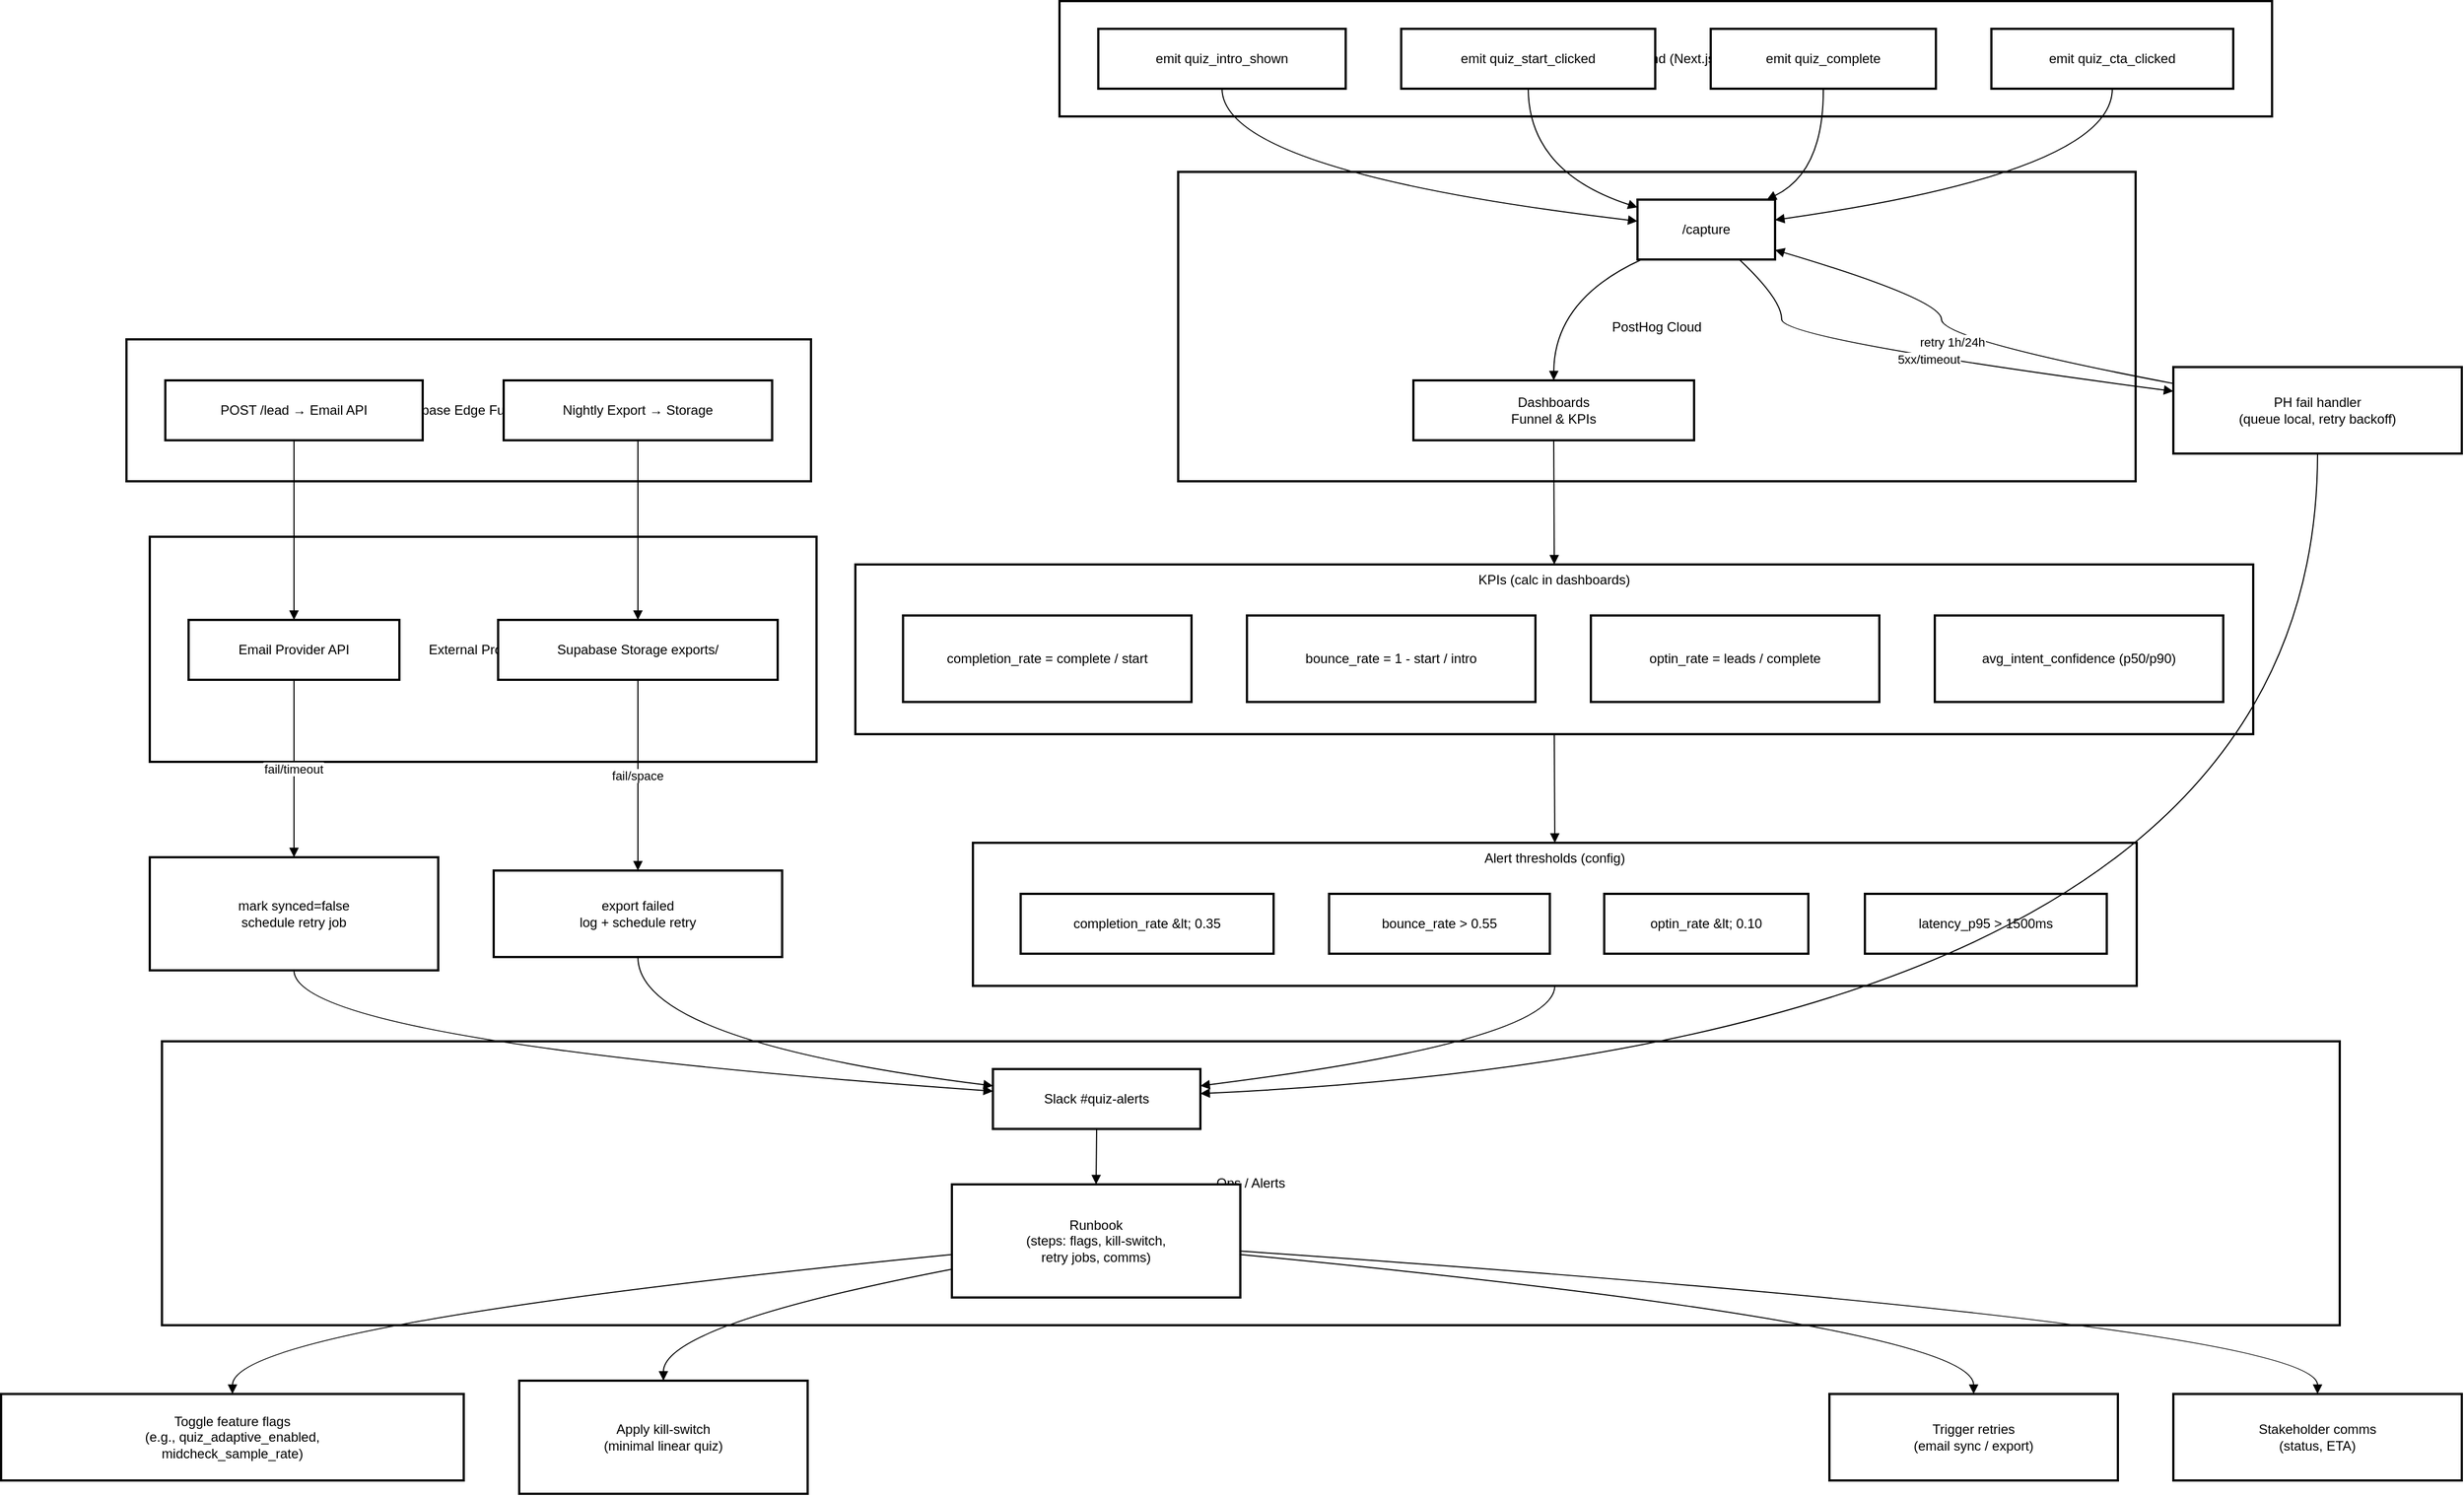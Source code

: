 <mxfile version="28.1.1">
  <diagram name="Page-1" id="XDPCsSQfRMQ0sJvshjU1">
    <mxGraphModel dx="1034" dy="666" grid="1" gridSize="10" guides="1" tooltips="1" connect="1" arrows="1" fold="1" page="1" pageScale="1" pageWidth="850" pageHeight="1100" math="0" shadow="0">
      <root>
        <mxCell id="0" />
        <mxCell id="1" parent="0" />
        <mxCell id="SZ7qn_CmCUo0jC-oK2xg-1" value="Alert thresholds (config)" style="whiteSpace=wrap;strokeWidth=2;verticalAlign=top;" vertex="1" parent="1">
          <mxGeometry x="896" y="779" width="1049" height="129" as="geometry" />
        </mxCell>
        <mxCell id="SZ7qn_CmCUo0jC-oK2xg-2" value="completion_rate &amp;lt; 0.35" style="whiteSpace=wrap;strokeWidth=2;" vertex="1" parent="SZ7qn_CmCUo0jC-oK2xg-1">
          <mxGeometry x="43" y="46" width="228" height="54" as="geometry" />
        </mxCell>
        <mxCell id="SZ7qn_CmCUo0jC-oK2xg-3" value="bounce_rate &gt; 0.55" style="whiteSpace=wrap;strokeWidth=2;" vertex="1" parent="SZ7qn_CmCUo0jC-oK2xg-1">
          <mxGeometry x="321" y="46" width="199" height="54" as="geometry" />
        </mxCell>
        <mxCell id="SZ7qn_CmCUo0jC-oK2xg-4" value="optin_rate &amp;lt; 0.10" style="whiteSpace=wrap;strokeWidth=2;" vertex="1" parent="SZ7qn_CmCUo0jC-oK2xg-1">
          <mxGeometry x="569" y="46" width="184" height="54" as="geometry" />
        </mxCell>
        <mxCell id="SZ7qn_CmCUo0jC-oK2xg-5" value="latency_p95 &gt; 1500ms" style="whiteSpace=wrap;strokeWidth=2;" vertex="1" parent="SZ7qn_CmCUo0jC-oK2xg-1">
          <mxGeometry x="804" y="46" width="218" height="54" as="geometry" />
        </mxCell>
        <mxCell id="SZ7qn_CmCUo0jC-oK2xg-6" value="KPIs (calc in dashboards)" style="whiteSpace=wrap;strokeWidth=2;verticalAlign=top;" vertex="1" parent="1">
          <mxGeometry x="790" y="528" width="1260" height="153" as="geometry" />
        </mxCell>
        <mxCell id="SZ7qn_CmCUo0jC-oK2xg-7" value="completion_rate = complete / start" style="whiteSpace=wrap;strokeWidth=2;" vertex="1" parent="SZ7qn_CmCUo0jC-oK2xg-6">
          <mxGeometry x="43" y="46" width="260" height="78" as="geometry" />
        </mxCell>
        <mxCell id="SZ7qn_CmCUo0jC-oK2xg-8" value="bounce_rate = 1 - start / intro" style="whiteSpace=wrap;strokeWidth=2;" vertex="1" parent="SZ7qn_CmCUo0jC-oK2xg-6">
          <mxGeometry x="353" y="46" width="260" height="78" as="geometry" />
        </mxCell>
        <mxCell id="SZ7qn_CmCUo0jC-oK2xg-9" value="optin_rate = leads / complete" style="whiteSpace=wrap;strokeWidth=2;" vertex="1" parent="SZ7qn_CmCUo0jC-oK2xg-6">
          <mxGeometry x="663" y="46" width="260" height="78" as="geometry" />
        </mxCell>
        <mxCell id="SZ7qn_CmCUo0jC-oK2xg-10" value="avg_intent_confidence (p50/p90)" style="whiteSpace=wrap;strokeWidth=2;" vertex="1" parent="SZ7qn_CmCUo0jC-oK2xg-6">
          <mxGeometry x="973" y="46" width="260" height="78" as="geometry" />
        </mxCell>
        <mxCell id="SZ7qn_CmCUo0jC-oK2xg-11" value="External Providers" style="whiteSpace=wrap;strokeWidth=2;" vertex="1" parent="1">
          <mxGeometry x="154" y="503" width="601" height="203" as="geometry" />
        </mxCell>
        <mxCell id="SZ7qn_CmCUo0jC-oK2xg-12" value="Supabase Edge Functions" style="whiteSpace=wrap;strokeWidth=2;" vertex="1" parent="1">
          <mxGeometry x="133" y="325" width="617" height="128" as="geometry" />
        </mxCell>
        <mxCell id="SZ7qn_CmCUo0jC-oK2xg-13" value="Ops / Alerts" style="whiteSpace=wrap;strokeWidth=2;" vertex="1" parent="1">
          <mxGeometry x="165" y="958" width="1963" height="256" as="geometry" />
        </mxCell>
        <mxCell id="SZ7qn_CmCUo0jC-oK2xg-14" value="PostHog Cloud" style="whiteSpace=wrap;strokeWidth=2;" vertex="1" parent="1">
          <mxGeometry x="1081" y="174" width="863" height="279" as="geometry" />
        </mxCell>
        <mxCell id="SZ7qn_CmCUo0jC-oK2xg-15" value="Frontend (Next.js)" style="whiteSpace=wrap;strokeWidth=2;" vertex="1" parent="1">
          <mxGeometry x="974" y="20" width="1093" height="104" as="geometry" />
        </mxCell>
        <mxCell id="SZ7qn_CmCUo0jC-oK2xg-16" value="emit quiz_intro_shown" style="whiteSpace=wrap;strokeWidth=2;" vertex="1" parent="1">
          <mxGeometry x="1009" y="45" width="223" height="54" as="geometry" />
        </mxCell>
        <mxCell id="SZ7qn_CmCUo0jC-oK2xg-17" value="emit quiz_start_clicked" style="whiteSpace=wrap;strokeWidth=2;" vertex="1" parent="1">
          <mxGeometry x="1282" y="45" width="229" height="54" as="geometry" />
        </mxCell>
        <mxCell id="SZ7qn_CmCUo0jC-oK2xg-18" value="emit quiz_complete" style="whiteSpace=wrap;strokeWidth=2;" vertex="1" parent="1">
          <mxGeometry x="1561" y="45" width="203" height="54" as="geometry" />
        </mxCell>
        <mxCell id="SZ7qn_CmCUo0jC-oK2xg-19" value="emit quiz_cta_clicked" style="whiteSpace=wrap;strokeWidth=2;" vertex="1" parent="1">
          <mxGeometry x="1814" y="45" width="218" height="54" as="geometry" />
        </mxCell>
        <mxCell id="SZ7qn_CmCUo0jC-oK2xg-20" value="/capture" style="whiteSpace=wrap;strokeWidth=2;" vertex="1" parent="1">
          <mxGeometry x="1495" y="199" width="124" height="54" as="geometry" />
        </mxCell>
        <mxCell id="SZ7qn_CmCUo0jC-oK2xg-21" value="Dashboards&#xa;Funnel &amp; KPIs" style="whiteSpace=wrap;strokeWidth=2;" vertex="1" parent="1">
          <mxGeometry x="1293" y="362" width="253" height="54" as="geometry" />
        </mxCell>
        <mxCell id="SZ7qn_CmCUo0jC-oK2xg-22" value="Slack #quiz-alerts" style="whiteSpace=wrap;strokeWidth=2;" vertex="1" parent="1">
          <mxGeometry x="914" y="983" width="187" height="54" as="geometry" />
        </mxCell>
        <mxCell id="SZ7qn_CmCUo0jC-oK2xg-23" value="Runbook&#xa;(steps: flags, kill-switch,&#xa;retry jobs, comms)" style="whiteSpace=wrap;strokeWidth=2;" vertex="1" parent="1">
          <mxGeometry x="877" y="1087" width="260" height="102" as="geometry" />
        </mxCell>
        <mxCell id="SZ7qn_CmCUo0jC-oK2xg-24" value="POST /lead → Email API" style="whiteSpace=wrap;strokeWidth=2;" vertex="1" parent="1">
          <mxGeometry x="168" y="362" width="232" height="54" as="geometry" />
        </mxCell>
        <mxCell id="SZ7qn_CmCUo0jC-oK2xg-25" value="Nightly Export → Storage" style="whiteSpace=wrap;strokeWidth=2;" vertex="1" parent="1">
          <mxGeometry x="473" y="362" width="242" height="54" as="geometry" />
        </mxCell>
        <mxCell id="SZ7qn_CmCUo0jC-oK2xg-26" value="Email Provider API" style="whiteSpace=wrap;strokeWidth=2;" vertex="1" parent="1">
          <mxGeometry x="189" y="578" width="190" height="54" as="geometry" />
        </mxCell>
        <mxCell id="SZ7qn_CmCUo0jC-oK2xg-27" value="Supabase Storage exports/" style="whiteSpace=wrap;strokeWidth=2;" vertex="1" parent="1">
          <mxGeometry x="468" y="578" width="252" height="54" as="geometry" />
        </mxCell>
        <mxCell id="SZ7qn_CmCUo0jC-oK2xg-28" value="PH fail handler&#xa;(queue local, retry backoff)" style="whiteSpace=wrap;strokeWidth=2;" vertex="1" parent="1">
          <mxGeometry x="1978" y="350" width="260" height="78" as="geometry" />
        </mxCell>
        <mxCell id="SZ7qn_CmCUo0jC-oK2xg-29" value="mark synced=false&#xa;schedule retry job" style="whiteSpace=wrap;strokeWidth=2;" vertex="1" parent="1">
          <mxGeometry x="154" y="792" width="260" height="102" as="geometry" />
        </mxCell>
        <mxCell id="SZ7qn_CmCUo0jC-oK2xg-30" value="export failed&#xa;log + schedule retry" style="whiteSpace=wrap;strokeWidth=2;" vertex="1" parent="1">
          <mxGeometry x="464" y="804" width="260" height="78" as="geometry" />
        </mxCell>
        <mxCell id="SZ7qn_CmCUo0jC-oK2xg-31" value="Toggle feature flags&#xa;(e.g., quiz_adaptive_enabled,&#xa;midcheck_sample_rate)" style="whiteSpace=wrap;strokeWidth=2;" vertex="1" parent="1">
          <mxGeometry x="20" y="1276" width="417" height="78" as="geometry" />
        </mxCell>
        <mxCell id="SZ7qn_CmCUo0jC-oK2xg-32" value="Apply kill-switch&#xa;(minimal linear quiz)" style="whiteSpace=wrap;strokeWidth=2;" vertex="1" parent="1">
          <mxGeometry x="487" y="1264" width="260" height="102" as="geometry" />
        </mxCell>
        <mxCell id="SZ7qn_CmCUo0jC-oK2xg-33" value="Trigger retries&#xa;(email sync / export)" style="whiteSpace=wrap;strokeWidth=2;" vertex="1" parent="1">
          <mxGeometry x="1668" y="1276" width="260" height="78" as="geometry" />
        </mxCell>
        <mxCell id="SZ7qn_CmCUo0jC-oK2xg-34" value="Stakeholder comms&#xa;(status, ETA)" style="whiteSpace=wrap;strokeWidth=2;" vertex="1" parent="1">
          <mxGeometry x="1978" y="1276" width="260" height="78" as="geometry" />
        </mxCell>
        <mxCell id="SZ7qn_CmCUo0jC-oK2xg-35" value="" style="curved=1;startArrow=none;endArrow=block;exitX=0.5;exitY=1;entryX=0;entryY=0.36;rounded=0;" edge="1" parent="1" source="SZ7qn_CmCUo0jC-oK2xg-16" target="SZ7qn_CmCUo0jC-oK2xg-20">
          <mxGeometry relative="1" as="geometry">
            <Array as="points">
              <mxPoint x="1121" y="174" />
            </Array>
          </mxGeometry>
        </mxCell>
        <mxCell id="SZ7qn_CmCUo0jC-oK2xg-36" value="" style="curved=1;startArrow=none;endArrow=block;exitX=0.5;exitY=1;entryX=0;entryY=0.13;rounded=0;" edge="1" parent="1" source="SZ7qn_CmCUo0jC-oK2xg-17" target="SZ7qn_CmCUo0jC-oK2xg-20">
          <mxGeometry relative="1" as="geometry">
            <Array as="points">
              <mxPoint x="1397" y="174" />
            </Array>
          </mxGeometry>
        </mxCell>
        <mxCell id="SZ7qn_CmCUo0jC-oK2xg-37" value="" style="curved=1;startArrow=none;endArrow=block;exitX=0.5;exitY=1;entryX=0.94;entryY=0;rounded=0;" edge="1" parent="1" source="SZ7qn_CmCUo0jC-oK2xg-18" target="SZ7qn_CmCUo0jC-oK2xg-20">
          <mxGeometry relative="1" as="geometry">
            <Array as="points">
              <mxPoint x="1663" y="174" />
            </Array>
          </mxGeometry>
        </mxCell>
        <mxCell id="SZ7qn_CmCUo0jC-oK2xg-38" value="" style="curved=1;startArrow=none;endArrow=block;exitX=0.5;exitY=1;entryX=1;entryY=0.34;rounded=0;" edge="1" parent="1" source="SZ7qn_CmCUo0jC-oK2xg-19" target="SZ7qn_CmCUo0jC-oK2xg-20">
          <mxGeometry relative="1" as="geometry">
            <Array as="points">
              <mxPoint x="1923" y="174" />
            </Array>
          </mxGeometry>
        </mxCell>
        <mxCell id="SZ7qn_CmCUo0jC-oK2xg-39" value="" style="curved=1;startArrow=none;endArrow=block;exitX=0.03;exitY=1;entryX=0.5;entryY=0.01;rounded=0;" edge="1" parent="1" source="SZ7qn_CmCUo0jC-oK2xg-20" target="SZ7qn_CmCUo0jC-oK2xg-21">
          <mxGeometry relative="1" as="geometry">
            <Array as="points">
              <mxPoint x="1420" y="289" />
            </Array>
          </mxGeometry>
        </mxCell>
        <mxCell id="SZ7qn_CmCUo0jC-oK2xg-40" value="" style="curved=1;startArrow=none;endArrow=block;exitX=0.5;exitY=1.01;entryX=0.5;entryY=0;rounded=0;" edge="1" parent="1" source="SZ7qn_CmCUo0jC-oK2xg-24" target="SZ7qn_CmCUo0jC-oK2xg-26">
          <mxGeometry relative="1" as="geometry">
            <Array as="points" />
          </mxGeometry>
        </mxCell>
        <mxCell id="SZ7qn_CmCUo0jC-oK2xg-41" value="" style="curved=1;startArrow=none;endArrow=block;exitX=0.5;exitY=1.01;entryX=0.5;entryY=0;rounded=0;" edge="1" parent="1" source="SZ7qn_CmCUo0jC-oK2xg-25" target="SZ7qn_CmCUo0jC-oK2xg-27">
          <mxGeometry relative="1" as="geometry">
            <Array as="points" />
          </mxGeometry>
        </mxCell>
        <mxCell id="SZ7qn_CmCUo0jC-oK2xg-42" value="5xx/timeout" style="curved=1;startArrow=none;endArrow=block;exitX=0.74;exitY=1;entryX=0;entryY=0.28;rounded=0;" edge="1" parent="1" source="SZ7qn_CmCUo0jC-oK2xg-20" target="SZ7qn_CmCUo0jC-oK2xg-28">
          <mxGeometry relative="1" as="geometry">
            <Array as="points">
              <mxPoint x="1625" y="289" />
              <mxPoint x="1625" y="325" />
            </Array>
          </mxGeometry>
        </mxCell>
        <mxCell id="SZ7qn_CmCUo0jC-oK2xg-43" value="retry 1h/24h" style="curved=1;startArrow=none;endArrow=block;exitX=0;exitY=0.19;entryX=1;entryY=0.84;rounded=0;" edge="1" parent="1" source="SZ7qn_CmCUo0jC-oK2xg-28" target="SZ7qn_CmCUo0jC-oK2xg-20">
          <mxGeometry relative="1" as="geometry">
            <Array as="points">
              <mxPoint x="1769" y="325" />
              <mxPoint x="1769" y="289" />
            </Array>
          </mxGeometry>
        </mxCell>
        <mxCell id="SZ7qn_CmCUo0jC-oK2xg-44" value="" style="curved=1;startArrow=none;endArrow=block;exitX=0.5;exitY=1.01;entryX=1;entryY=0.41;rounded=0;" edge="1" parent="1" source="SZ7qn_CmCUo0jC-oK2xg-28" target="SZ7qn_CmCUo0jC-oK2xg-22">
          <mxGeometry relative="1" as="geometry">
            <Array as="points">
              <mxPoint x="2108" y="958" />
            </Array>
          </mxGeometry>
        </mxCell>
        <mxCell id="SZ7qn_CmCUo0jC-oK2xg-45" value="fail/timeout" style="curved=1;startArrow=none;endArrow=block;exitX=0.5;exitY=1;entryX=0.5;entryY=0;rounded=0;" edge="1" parent="1" source="SZ7qn_CmCUo0jC-oK2xg-26" target="SZ7qn_CmCUo0jC-oK2xg-29">
          <mxGeometry relative="1" as="geometry">
            <Array as="points" />
          </mxGeometry>
        </mxCell>
        <mxCell id="SZ7qn_CmCUo0jC-oK2xg-46" value="" style="curved=1;startArrow=none;endArrow=block;exitX=0.5;exitY=1;entryX=0;entryY=0.37;rounded=0;" edge="1" parent="1" source="SZ7qn_CmCUo0jC-oK2xg-29" target="SZ7qn_CmCUo0jC-oK2xg-22">
          <mxGeometry relative="1" as="geometry">
            <Array as="points">
              <mxPoint x="284" y="958" />
            </Array>
          </mxGeometry>
        </mxCell>
        <mxCell id="SZ7qn_CmCUo0jC-oK2xg-47" value="fail/space" style="curved=1;startArrow=none;endArrow=block;exitX=0.5;exitY=1;entryX=0.5;entryY=0;rounded=0;" edge="1" parent="1" source="SZ7qn_CmCUo0jC-oK2xg-27" target="SZ7qn_CmCUo0jC-oK2xg-30">
          <mxGeometry relative="1" as="geometry">
            <Array as="points" />
          </mxGeometry>
        </mxCell>
        <mxCell id="SZ7qn_CmCUo0jC-oK2xg-48" value="" style="curved=1;startArrow=none;endArrow=block;exitX=0.5;exitY=1;entryX=0;entryY=0.28;rounded=0;" edge="1" parent="1" source="SZ7qn_CmCUo0jC-oK2xg-30" target="SZ7qn_CmCUo0jC-oK2xg-22">
          <mxGeometry relative="1" as="geometry">
            <Array as="points">
              <mxPoint x="594" y="958" />
            </Array>
          </mxGeometry>
        </mxCell>
        <mxCell id="SZ7qn_CmCUo0jC-oK2xg-49" value="" style="curved=1;startArrow=none;endArrow=block;exitX=0.5;exitY=1;entryX=0.5;entryY=0;rounded=0;" edge="1" parent="1" source="SZ7qn_CmCUo0jC-oK2xg-22" target="SZ7qn_CmCUo0jC-oK2xg-23">
          <mxGeometry relative="1" as="geometry">
            <Array as="points" />
          </mxGeometry>
        </mxCell>
        <mxCell id="SZ7qn_CmCUo0jC-oK2xg-50" value="" style="curved=1;startArrow=none;endArrow=block;exitX=0;exitY=0.62;entryX=0.5;entryY=0;rounded=0;" edge="1" parent="1" source="SZ7qn_CmCUo0jC-oK2xg-23" target="SZ7qn_CmCUo0jC-oK2xg-31">
          <mxGeometry relative="1" as="geometry">
            <Array as="points">
              <mxPoint x="229" y="1214" />
            </Array>
          </mxGeometry>
        </mxCell>
        <mxCell id="SZ7qn_CmCUo0jC-oK2xg-51" value="" style="curved=1;startArrow=none;endArrow=block;exitX=0;exitY=0.75;entryX=0.5;entryY=0;rounded=0;" edge="1" parent="1" source="SZ7qn_CmCUo0jC-oK2xg-23" target="SZ7qn_CmCUo0jC-oK2xg-32">
          <mxGeometry relative="1" as="geometry">
            <Array as="points">
              <mxPoint x="617" y="1214" />
            </Array>
          </mxGeometry>
        </mxCell>
        <mxCell id="SZ7qn_CmCUo0jC-oK2xg-52" value="" style="curved=1;startArrow=none;endArrow=block;exitX=1;exitY=0.62;entryX=0.5;entryY=0;rounded=0;" edge="1" parent="1" source="SZ7qn_CmCUo0jC-oK2xg-23" target="SZ7qn_CmCUo0jC-oK2xg-33">
          <mxGeometry relative="1" as="geometry">
            <Array as="points">
              <mxPoint x="1798" y="1214" />
            </Array>
          </mxGeometry>
        </mxCell>
        <mxCell id="SZ7qn_CmCUo0jC-oK2xg-53" value="" style="curved=1;startArrow=none;endArrow=block;exitX=1;exitY=0.59;entryX=0.5;entryY=0;rounded=0;" edge="1" parent="1" source="SZ7qn_CmCUo0jC-oK2xg-23" target="SZ7qn_CmCUo0jC-oK2xg-34">
          <mxGeometry relative="1" as="geometry">
            <Array as="points">
              <mxPoint x="2108" y="1214" />
            </Array>
          </mxGeometry>
        </mxCell>
        <mxCell id="SZ7qn_CmCUo0jC-oK2xg-54" value="" style="curved=1;startArrow=none;endArrow=block;exitX=0.5;exitY=1.01;entryX=0.5;entryY=0;rounded=0;" edge="1" parent="1" source="SZ7qn_CmCUo0jC-oK2xg-21" target="SZ7qn_CmCUo0jC-oK2xg-6">
          <mxGeometry relative="1" as="geometry">
            <Array as="points" />
          </mxGeometry>
        </mxCell>
        <mxCell id="SZ7qn_CmCUo0jC-oK2xg-55" value="" style="curved=1;startArrow=none;endArrow=block;exitX=0.5;exitY=1;entryX=0.5;entryY=0;rounded=0;" edge="1" parent="1" source="SZ7qn_CmCUo0jC-oK2xg-6" target="SZ7qn_CmCUo0jC-oK2xg-1">
          <mxGeometry relative="1" as="geometry">
            <Array as="points" />
          </mxGeometry>
        </mxCell>
        <mxCell id="SZ7qn_CmCUo0jC-oK2xg-56" value="" style="curved=1;startArrow=none;endArrow=block;exitX=0.5;exitY=1;entryX=1;entryY=0.28;rounded=0;" edge="1" parent="1" source="SZ7qn_CmCUo0jC-oK2xg-1" target="SZ7qn_CmCUo0jC-oK2xg-22">
          <mxGeometry relative="1" as="geometry">
            <Array as="points">
              <mxPoint x="1420" y="958" />
            </Array>
          </mxGeometry>
        </mxCell>
      </root>
    </mxGraphModel>
  </diagram>
</mxfile>
